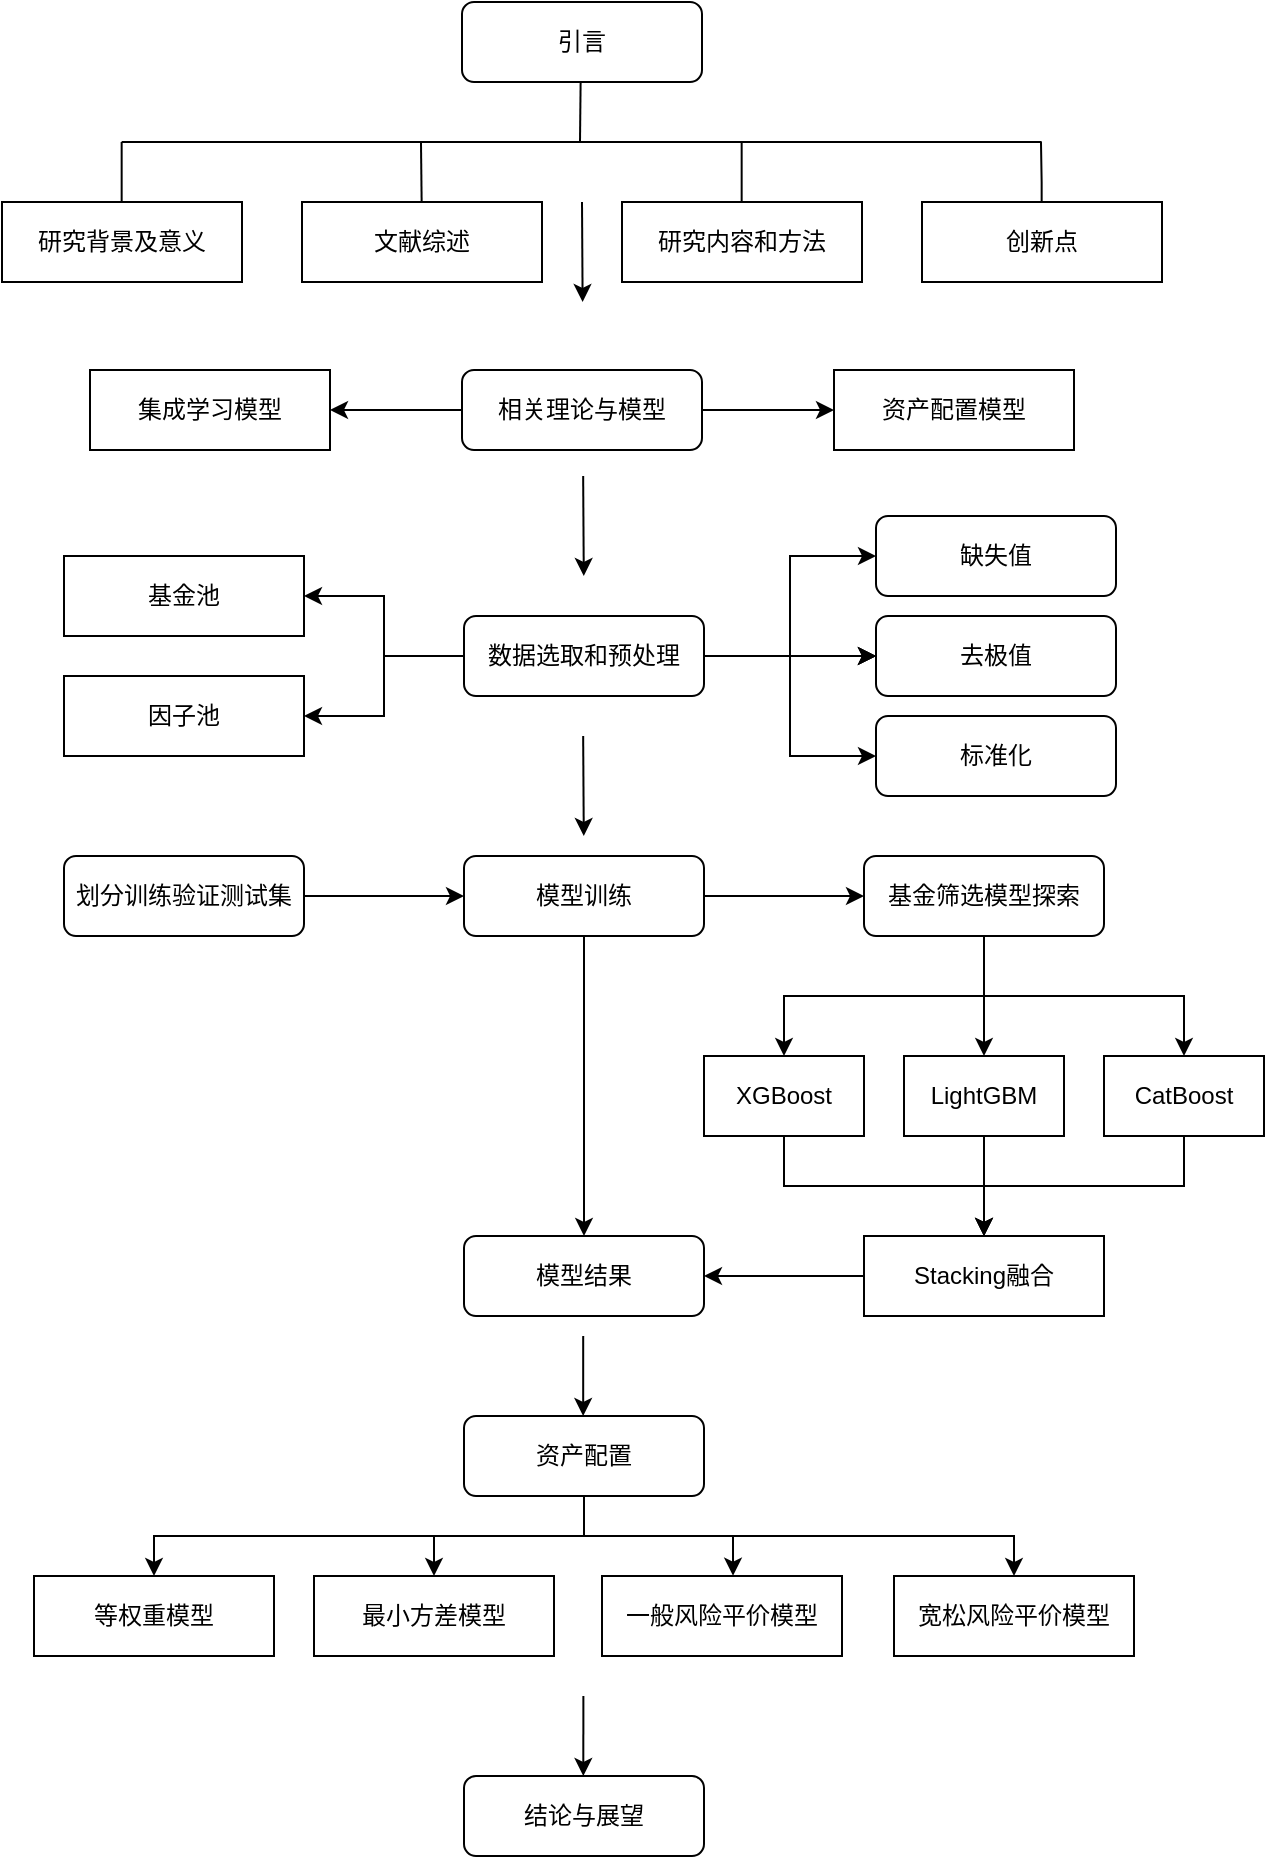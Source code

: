 <mxfile version="21.2.4" type="github">
  <diagram id="C5RBs43oDa-KdzZeNtuy" name="Page-1">
    <mxGraphModel dx="1673" dy="767" grid="0" gridSize="10" guides="1" tooltips="1" connect="1" arrows="1" fold="1" page="1" pageScale="1" pageWidth="827" pageHeight="1169" background="#ffffff" math="0" shadow="0">
      <root>
        <mxCell id="WIyWlLk6GJQsqaUBKTNV-0" />
        <mxCell id="WIyWlLk6GJQsqaUBKTNV-1" parent="WIyWlLk6GJQsqaUBKTNV-0" />
        <mxCell id="WIyWlLk6GJQsqaUBKTNV-3" value="引言" style="rounded=1;whiteSpace=wrap;html=1;fontSize=12;glass=0;strokeWidth=1;shadow=0;" parent="WIyWlLk6GJQsqaUBKTNV-1" vertex="1">
          <mxGeometry x="340" y="40" width="120" height="40" as="geometry" />
        </mxCell>
        <mxCell id="BNIHhpKnNjjMSOMKWoJB-0" value="" style="edgeStyle=orthogonalEdgeStyle;rounded=0;orthogonalLoop=1;jettySize=auto;html=1;" edge="1" parent="WIyWlLk6GJQsqaUBKTNV-1" source="WIyWlLk6GJQsqaUBKTNV-7" target="ZmgnMH66hJVNVqd5aJOY-14">
          <mxGeometry relative="1" as="geometry" />
        </mxCell>
        <mxCell id="BNIHhpKnNjjMSOMKWoJB-1" value="" style="edgeStyle=orthogonalEdgeStyle;rounded=0;orthogonalLoop=1;jettySize=auto;html=1;" edge="1" parent="WIyWlLk6GJQsqaUBKTNV-1" source="WIyWlLk6GJQsqaUBKTNV-7" target="ZmgnMH66hJVNVqd5aJOY-15">
          <mxGeometry relative="1" as="geometry" />
        </mxCell>
        <mxCell id="WIyWlLk6GJQsqaUBKTNV-7" value="相关理论与模型" style="rounded=1;whiteSpace=wrap;html=1;fontSize=12;glass=0;strokeWidth=1;shadow=0;" parent="WIyWlLk6GJQsqaUBKTNV-1" vertex="1">
          <mxGeometry x="340" y="224" width="120" height="40" as="geometry" />
        </mxCell>
        <mxCell id="ZmgnMH66hJVNVqd5aJOY-0" value="研究背景及意义" style="rounded=0;whiteSpace=wrap;html=1;" parent="WIyWlLk6GJQsqaUBKTNV-1" vertex="1">
          <mxGeometry x="110" y="140" width="120" height="40" as="geometry" />
        </mxCell>
        <mxCell id="ZmgnMH66hJVNVqd5aJOY-2" value="" style="endArrow=none;html=1;rounded=0;" parent="WIyWlLk6GJQsqaUBKTNV-1" edge="1">
          <mxGeometry width="50" height="50" relative="1" as="geometry">
            <mxPoint x="169.83" y="110" as="sourcePoint" />
            <mxPoint x="629.83" y="110" as="targetPoint" />
          </mxGeometry>
        </mxCell>
        <mxCell id="ZmgnMH66hJVNVqd5aJOY-3" value="文献综述" style="rounded=0;whiteSpace=wrap;html=1;" parent="WIyWlLk6GJQsqaUBKTNV-1" vertex="1">
          <mxGeometry x="260" y="140" width="120" height="40" as="geometry" />
        </mxCell>
        <mxCell id="ZmgnMH66hJVNVqd5aJOY-4" value="研究内容和方法" style="rounded=0;whiteSpace=wrap;html=1;" parent="WIyWlLk6GJQsqaUBKTNV-1" vertex="1">
          <mxGeometry x="420" y="140" width="120" height="40" as="geometry" />
        </mxCell>
        <mxCell id="ZmgnMH66hJVNVqd5aJOY-5" value="创新点" style="rounded=0;whiteSpace=wrap;html=1;" parent="WIyWlLk6GJQsqaUBKTNV-1" vertex="1">
          <mxGeometry x="570" y="140" width="120" height="40" as="geometry" />
        </mxCell>
        <mxCell id="ZmgnMH66hJVNVqd5aJOY-6" value="" style="endArrow=none;html=1;rounded=0;" parent="WIyWlLk6GJQsqaUBKTNV-1" edge="1">
          <mxGeometry x="1" y="292" width="50" height="50" relative="1" as="geometry">
            <mxPoint x="169.83" y="140" as="sourcePoint" />
            <mxPoint x="169.83" y="110" as="targetPoint" />
            <mxPoint x="22" y="-110" as="offset" />
          </mxGeometry>
        </mxCell>
        <mxCell id="ZmgnMH66hJVNVqd5aJOY-7" value="" style="endArrow=none;html=1;rounded=0;" parent="WIyWlLk6GJQsqaUBKTNV-1" edge="1">
          <mxGeometry x="1" y="292" width="50" height="50" relative="1" as="geometry">
            <mxPoint x="629.83" y="140" as="sourcePoint" />
            <mxPoint x="629.49" y="110" as="targetPoint" />
            <mxPoint x="22" y="-110" as="offset" />
            <Array as="points">
              <mxPoint x="629.83" y="130" />
            </Array>
          </mxGeometry>
        </mxCell>
        <mxCell id="ZmgnMH66hJVNVqd5aJOY-8" value="" style="endArrow=none;html=1;rounded=0;" parent="WIyWlLk6GJQsqaUBKTNV-1" edge="1">
          <mxGeometry x="1" y="292" width="50" height="50" relative="1" as="geometry">
            <mxPoint x="479.83" y="140" as="sourcePoint" />
            <mxPoint x="479.83" y="110" as="targetPoint" />
            <mxPoint x="22" y="-110" as="offset" />
          </mxGeometry>
        </mxCell>
        <mxCell id="ZmgnMH66hJVNVqd5aJOY-9" value="" style="endArrow=none;html=1;rounded=0;" parent="WIyWlLk6GJQsqaUBKTNV-1" edge="1">
          <mxGeometry x="1" y="292" width="50" height="50" relative="1" as="geometry">
            <mxPoint x="319.83" y="140" as="sourcePoint" />
            <mxPoint x="319.49" y="110" as="targetPoint" />
            <mxPoint x="22" y="-110" as="offset" />
          </mxGeometry>
        </mxCell>
        <mxCell id="ZmgnMH66hJVNVqd5aJOY-11" value="" style="endArrow=classic;html=1;rounded=0;" parent="WIyWlLk6GJQsqaUBKTNV-1" edge="1">
          <mxGeometry x="-1" y="10" width="50" height="50" relative="1" as="geometry">
            <mxPoint x="400" y="140" as="sourcePoint" />
            <mxPoint x="400.31" y="190" as="targetPoint" />
            <mxPoint x="-10" y="-10" as="offset" />
          </mxGeometry>
        </mxCell>
        <mxCell id="ZmgnMH66hJVNVqd5aJOY-14" value="集成学习模型" style="rounded=0;whiteSpace=wrap;html=1;" parent="WIyWlLk6GJQsqaUBKTNV-1" vertex="1">
          <mxGeometry x="154" y="224" width="120" height="40" as="geometry" />
        </mxCell>
        <mxCell id="ZmgnMH66hJVNVqd5aJOY-15" value="资产配置模型" style="rounded=0;whiteSpace=wrap;html=1;" parent="WIyWlLk6GJQsqaUBKTNV-1" vertex="1">
          <mxGeometry x="526" y="224" width="120" height="40" as="geometry" />
        </mxCell>
        <mxCell id="ZmgnMH66hJVNVqd5aJOY-23" value="" style="endArrow=none;html=1;rounded=0;" parent="WIyWlLk6GJQsqaUBKTNV-1" edge="1">
          <mxGeometry x="1" y="292" width="50" height="50" relative="1" as="geometry">
            <mxPoint x="399" y="110" as="sourcePoint" />
            <mxPoint x="399.31" y="80" as="targetPoint" />
            <mxPoint x="22" y="-110" as="offset" />
          </mxGeometry>
        </mxCell>
        <mxCell id="ZmgnMH66hJVNVqd5aJOY-25" value="" style="endArrow=classic;html=1;rounded=0;" parent="WIyWlLk6GJQsqaUBKTNV-1" edge="1">
          <mxGeometry x="-1" y="10" width="50" height="50" relative="1" as="geometry">
            <mxPoint x="400.58" y="277" as="sourcePoint" />
            <mxPoint x="400.89" y="327" as="targetPoint" />
            <mxPoint x="-10" y="-10" as="offset" />
          </mxGeometry>
        </mxCell>
        <mxCell id="TJw6pyBFqaz162V-Rn0s-0" value="" style="edgeStyle=orthogonalEdgeStyle;rounded=0;orthogonalLoop=1;jettySize=auto;html=1;" parent="WIyWlLk6GJQsqaUBKTNV-1" source="ZmgnMH66hJVNVqd5aJOY-26" target="ZmgnMH66hJVNVqd5aJOY-41" edge="1">
          <mxGeometry relative="1" as="geometry" />
        </mxCell>
        <mxCell id="TJw6pyBFqaz162V-Rn0s-2" style="edgeStyle=orthogonalEdgeStyle;rounded=0;orthogonalLoop=1;jettySize=auto;html=1;entryX=1;entryY=0.5;entryDx=0;entryDy=0;" parent="WIyWlLk6GJQsqaUBKTNV-1" source="ZmgnMH66hJVNVqd5aJOY-26" target="ZmgnMH66hJVNVqd5aJOY-42" edge="1">
          <mxGeometry relative="1" as="geometry" />
        </mxCell>
        <mxCell id="TJw6pyBFqaz162V-Rn0s-6" value="" style="edgeStyle=orthogonalEdgeStyle;rounded=0;orthogonalLoop=1;jettySize=auto;html=1;" parent="WIyWlLk6GJQsqaUBKTNV-1" source="ZmgnMH66hJVNVqd5aJOY-26" target="TJw6pyBFqaz162V-Rn0s-5" edge="1">
          <mxGeometry relative="1" as="geometry" />
        </mxCell>
        <mxCell id="TJw6pyBFqaz162V-Rn0s-8" value="" style="edgeStyle=orthogonalEdgeStyle;rounded=0;orthogonalLoop=1;jettySize=auto;html=1;" parent="WIyWlLk6GJQsqaUBKTNV-1" source="ZmgnMH66hJVNVqd5aJOY-26" target="TJw6pyBFqaz162V-Rn0s-5" edge="1">
          <mxGeometry relative="1" as="geometry" />
        </mxCell>
        <mxCell id="TJw6pyBFqaz162V-Rn0s-9" value="" style="edgeStyle=orthogonalEdgeStyle;rounded=0;orthogonalLoop=1;jettySize=auto;html=1;" parent="WIyWlLk6GJQsqaUBKTNV-1" source="ZmgnMH66hJVNVqd5aJOY-26" target="TJw6pyBFqaz162V-Rn0s-5" edge="1">
          <mxGeometry relative="1" as="geometry" />
        </mxCell>
        <mxCell id="TJw6pyBFqaz162V-Rn0s-12" style="edgeStyle=orthogonalEdgeStyle;rounded=0;orthogonalLoop=1;jettySize=auto;html=1;entryX=0;entryY=0.5;entryDx=0;entryDy=0;" parent="WIyWlLk6GJQsqaUBKTNV-1" source="ZmgnMH66hJVNVqd5aJOY-26" target="TJw6pyBFqaz162V-Rn0s-11" edge="1">
          <mxGeometry relative="1" as="geometry" />
        </mxCell>
        <mxCell id="TJw6pyBFqaz162V-Rn0s-13" style="edgeStyle=orthogonalEdgeStyle;rounded=0;orthogonalLoop=1;jettySize=auto;html=1;entryX=0;entryY=0.5;entryDx=0;entryDy=0;" parent="WIyWlLk6GJQsqaUBKTNV-1" source="ZmgnMH66hJVNVqd5aJOY-26" target="TJw6pyBFqaz162V-Rn0s-10" edge="1">
          <mxGeometry relative="1" as="geometry" />
        </mxCell>
        <mxCell id="ZmgnMH66hJVNVqd5aJOY-26" value="数据选取和预处理" style="rounded=1;whiteSpace=wrap;html=1;fontSize=12;glass=0;strokeWidth=1;shadow=0;" parent="WIyWlLk6GJQsqaUBKTNV-1" vertex="1">
          <mxGeometry x="341" y="347" width="120" height="40" as="geometry" />
        </mxCell>
        <mxCell id="ZmgnMH66hJVNVqd5aJOY-41" value="基金池" style="rounded=0;whiteSpace=wrap;html=1;" parent="WIyWlLk6GJQsqaUBKTNV-1" vertex="1">
          <mxGeometry x="141" y="317" width="120" height="40" as="geometry" />
        </mxCell>
        <mxCell id="ZmgnMH66hJVNVqd5aJOY-42" value="因子池" style="rounded=0;whiteSpace=wrap;html=1;" parent="WIyWlLk6GJQsqaUBKTNV-1" vertex="1">
          <mxGeometry x="141" y="377" width="120" height="40" as="geometry" />
        </mxCell>
        <mxCell id="TJw6pyBFqaz162V-Rn0s-27" style="edgeStyle=orthogonalEdgeStyle;rounded=0;orthogonalLoop=1;jettySize=auto;html=1;" parent="WIyWlLk6GJQsqaUBKTNV-1" source="ZmgnMH66hJVNVqd5aJOY-64" target="ZmgnMH66hJVNVqd5aJOY-79" edge="1">
          <mxGeometry relative="1" as="geometry" />
        </mxCell>
        <mxCell id="ZmgnMH66hJVNVqd5aJOY-64" value="XGBoost" style="rounded=0;whiteSpace=wrap;html=1;" parent="WIyWlLk6GJQsqaUBKTNV-1" vertex="1">
          <mxGeometry x="461" y="567" width="80" height="40" as="geometry" />
        </mxCell>
        <mxCell id="TJw6pyBFqaz162V-Rn0s-26" style="edgeStyle=orthogonalEdgeStyle;rounded=0;orthogonalLoop=1;jettySize=auto;html=1;entryX=0.5;entryY=0;entryDx=0;entryDy=0;" parent="WIyWlLk6GJQsqaUBKTNV-1" source="ZmgnMH66hJVNVqd5aJOY-65" target="ZmgnMH66hJVNVqd5aJOY-79" edge="1">
          <mxGeometry relative="1" as="geometry" />
        </mxCell>
        <mxCell id="ZmgnMH66hJVNVqd5aJOY-65" value="LightGBM" style="rounded=0;whiteSpace=wrap;html=1;" parent="WIyWlLk6GJQsqaUBKTNV-1" vertex="1">
          <mxGeometry x="561" y="567" width="80" height="40" as="geometry" />
        </mxCell>
        <mxCell id="TJw6pyBFqaz162V-Rn0s-29" style="edgeStyle=orthogonalEdgeStyle;rounded=0;orthogonalLoop=1;jettySize=auto;html=1;entryX=0.5;entryY=0;entryDx=0;entryDy=0;" parent="WIyWlLk6GJQsqaUBKTNV-1" source="ZmgnMH66hJVNVqd5aJOY-69" target="ZmgnMH66hJVNVqd5aJOY-79" edge="1">
          <mxGeometry relative="1" as="geometry" />
        </mxCell>
        <mxCell id="ZmgnMH66hJVNVqd5aJOY-69" value="CatBoost" style="rounded=0;whiteSpace=wrap;html=1;" parent="WIyWlLk6GJQsqaUBKTNV-1" vertex="1">
          <mxGeometry x="661" y="567" width="80" height="40" as="geometry" />
        </mxCell>
        <mxCell id="TJw6pyBFqaz162V-Rn0s-32" style="edgeStyle=orthogonalEdgeStyle;rounded=0;orthogonalLoop=1;jettySize=auto;html=1;entryX=1;entryY=0.5;entryDx=0;entryDy=0;" parent="WIyWlLk6GJQsqaUBKTNV-1" source="ZmgnMH66hJVNVqd5aJOY-79" target="TJw6pyBFqaz162V-Rn0s-30" edge="1">
          <mxGeometry relative="1" as="geometry" />
        </mxCell>
        <mxCell id="ZmgnMH66hJVNVqd5aJOY-79" value="Stacking融合" style="rounded=0;whiteSpace=wrap;html=1;" parent="WIyWlLk6GJQsqaUBKTNV-1" vertex="1">
          <mxGeometry x="541" y="657" width="120" height="40" as="geometry" />
        </mxCell>
        <mxCell id="ZmgnMH66hJVNVqd5aJOY-83" value="等权重模型" style="rounded=0;whiteSpace=wrap;html=1;" parent="WIyWlLk6GJQsqaUBKTNV-1" vertex="1">
          <mxGeometry x="126" y="827" width="120" height="40" as="geometry" />
        </mxCell>
        <mxCell id="ZmgnMH66hJVNVqd5aJOY-84" value="最小方差模型" style="rounded=0;whiteSpace=wrap;html=1;" parent="WIyWlLk6GJQsqaUBKTNV-1" vertex="1">
          <mxGeometry x="266" y="827" width="120" height="40" as="geometry" />
        </mxCell>
        <mxCell id="ZmgnMH66hJVNVqd5aJOY-87" value="一般风险平价模型" style="rounded=0;whiteSpace=wrap;html=1;" parent="WIyWlLk6GJQsqaUBKTNV-1" vertex="1">
          <mxGeometry x="410" y="827" width="120" height="40" as="geometry" />
        </mxCell>
        <mxCell id="ZmgnMH66hJVNVqd5aJOY-93" value="" style="endArrow=classic;html=1;rounded=0;" parent="WIyWlLk6GJQsqaUBKTNV-1" edge="1">
          <mxGeometry x="-1" y="10" width="50" height="50" relative="1" as="geometry">
            <mxPoint x="400.69" y="887" as="sourcePoint" />
            <mxPoint x="400.66" y="927" as="targetPoint" />
            <mxPoint x="-10" y="-10" as="offset" />
          </mxGeometry>
        </mxCell>
        <mxCell id="ZmgnMH66hJVNVqd5aJOY-94" value="结论与展望" style="rounded=1;whiteSpace=wrap;html=1;fontSize=12;glass=0;strokeWidth=1;shadow=0;" parent="WIyWlLk6GJQsqaUBKTNV-1" vertex="1">
          <mxGeometry x="341" y="927" width="120" height="40" as="geometry" />
        </mxCell>
        <mxCell id="TJw6pyBFqaz162V-Rn0s-5" value="去极值" style="rounded=1;whiteSpace=wrap;html=1;fontSize=12;glass=0;strokeWidth=1;shadow=0;" parent="WIyWlLk6GJQsqaUBKTNV-1" vertex="1">
          <mxGeometry x="547" y="347" width="120" height="40" as="geometry" />
        </mxCell>
        <mxCell id="TJw6pyBFqaz162V-Rn0s-10" value="缺失值" style="rounded=1;whiteSpace=wrap;html=1;fontSize=12;glass=0;strokeWidth=1;shadow=0;" parent="WIyWlLk6GJQsqaUBKTNV-1" vertex="1">
          <mxGeometry x="547" y="297" width="120" height="40" as="geometry" />
        </mxCell>
        <mxCell id="TJw6pyBFqaz162V-Rn0s-11" value="标准化" style="rounded=1;whiteSpace=wrap;html=1;fontSize=12;glass=0;strokeWidth=1;shadow=0;" parent="WIyWlLk6GJQsqaUBKTNV-1" vertex="1">
          <mxGeometry x="547" y="397" width="120" height="40" as="geometry" />
        </mxCell>
        <mxCell id="TJw6pyBFqaz162V-Rn0s-14" value="" style="endArrow=classic;html=1;rounded=0;" parent="WIyWlLk6GJQsqaUBKTNV-1" edge="1">
          <mxGeometry x="-1" y="10" width="50" height="50" relative="1" as="geometry">
            <mxPoint x="400.58" y="407.0" as="sourcePoint" />
            <mxPoint x="400.89" y="457.0" as="targetPoint" />
            <mxPoint x="-10" y="-10" as="offset" />
          </mxGeometry>
        </mxCell>
        <mxCell id="TJw6pyBFqaz162V-Rn0s-21" value="" style="edgeStyle=orthogonalEdgeStyle;rounded=0;orthogonalLoop=1;jettySize=auto;html=1;" parent="WIyWlLk6GJQsqaUBKTNV-1" source="TJw6pyBFqaz162V-Rn0s-15" target="TJw6pyBFqaz162V-Rn0s-20" edge="1">
          <mxGeometry relative="1" as="geometry" />
        </mxCell>
        <mxCell id="TJw6pyBFqaz162V-Rn0s-31" value="" style="edgeStyle=orthogonalEdgeStyle;rounded=0;orthogonalLoop=1;jettySize=auto;html=1;exitX=0.5;exitY=1;exitDx=0;exitDy=0;" parent="WIyWlLk6GJQsqaUBKTNV-1" source="TJw6pyBFqaz162V-Rn0s-15" target="TJw6pyBFqaz162V-Rn0s-30" edge="1">
          <mxGeometry relative="1" as="geometry">
            <mxPoint x="401" y="617" as="sourcePoint" />
          </mxGeometry>
        </mxCell>
        <mxCell id="TJw6pyBFqaz162V-Rn0s-15" value="模型训练" style="rounded=1;whiteSpace=wrap;html=1;fontSize=12;glass=0;strokeWidth=1;shadow=0;" parent="WIyWlLk6GJQsqaUBKTNV-1" vertex="1">
          <mxGeometry x="341" y="467" width="120" height="40" as="geometry" />
        </mxCell>
        <mxCell id="TJw6pyBFqaz162V-Rn0s-19" style="edgeStyle=orthogonalEdgeStyle;rounded=0;orthogonalLoop=1;jettySize=auto;html=1;entryX=0;entryY=0.5;entryDx=0;entryDy=0;" parent="WIyWlLk6GJQsqaUBKTNV-1" source="TJw6pyBFqaz162V-Rn0s-17" target="TJw6pyBFqaz162V-Rn0s-15" edge="1">
          <mxGeometry relative="1" as="geometry" />
        </mxCell>
        <mxCell id="TJw6pyBFqaz162V-Rn0s-17" value="划分训练验证测试集" style="rounded=1;whiteSpace=wrap;html=1;fontSize=12;glass=0;strokeWidth=1;shadow=0;" parent="WIyWlLk6GJQsqaUBKTNV-1" vertex="1">
          <mxGeometry x="141" y="467" width="120" height="40" as="geometry" />
        </mxCell>
        <mxCell id="TJw6pyBFqaz162V-Rn0s-23" style="edgeStyle=orthogonalEdgeStyle;rounded=0;orthogonalLoop=1;jettySize=auto;html=1;entryX=0.5;entryY=0;entryDx=0;entryDy=0;" parent="WIyWlLk6GJQsqaUBKTNV-1" source="TJw6pyBFqaz162V-Rn0s-20" target="ZmgnMH66hJVNVqd5aJOY-64" edge="1">
          <mxGeometry relative="1" as="geometry" />
        </mxCell>
        <mxCell id="TJw6pyBFqaz162V-Rn0s-24" style="edgeStyle=orthogonalEdgeStyle;rounded=0;orthogonalLoop=1;jettySize=auto;html=1;entryX=0.5;entryY=0;entryDx=0;entryDy=0;" parent="WIyWlLk6GJQsqaUBKTNV-1" source="TJw6pyBFqaz162V-Rn0s-20" target="ZmgnMH66hJVNVqd5aJOY-65" edge="1">
          <mxGeometry relative="1" as="geometry" />
        </mxCell>
        <mxCell id="TJw6pyBFqaz162V-Rn0s-25" style="edgeStyle=orthogonalEdgeStyle;rounded=0;orthogonalLoop=1;jettySize=auto;html=1;" parent="WIyWlLk6GJQsqaUBKTNV-1" source="TJw6pyBFqaz162V-Rn0s-20" target="ZmgnMH66hJVNVqd5aJOY-69" edge="1">
          <mxGeometry relative="1" as="geometry" />
        </mxCell>
        <mxCell id="TJw6pyBFqaz162V-Rn0s-20" value="基金筛选模型探索" style="rounded=1;whiteSpace=wrap;html=1;fontSize=12;glass=0;strokeWidth=1;shadow=0;" parent="WIyWlLk6GJQsqaUBKTNV-1" vertex="1">
          <mxGeometry x="541" y="467" width="120" height="40" as="geometry" />
        </mxCell>
        <mxCell id="TJw6pyBFqaz162V-Rn0s-30" value="模型结果" style="rounded=1;whiteSpace=wrap;html=1;fontSize=12;glass=0;strokeWidth=1;shadow=0;" parent="WIyWlLk6GJQsqaUBKTNV-1" vertex="1">
          <mxGeometry x="341" y="657" width="120" height="40" as="geometry" />
        </mxCell>
        <mxCell id="O4lqq_Y1zjhjHK8RU5Rt-7" style="edgeStyle=orthogonalEdgeStyle;rounded=0;orthogonalLoop=1;jettySize=auto;html=1;exitX=0.5;exitY=1;exitDx=0;exitDy=0;" parent="WIyWlLk6GJQsqaUBKTNV-1" source="TJw6pyBFqaz162V-Rn0s-34" target="ZmgnMH66hJVNVqd5aJOY-83" edge="1">
          <mxGeometry relative="1" as="geometry" />
        </mxCell>
        <mxCell id="O4lqq_Y1zjhjHK8RU5Rt-8" style="edgeStyle=orthogonalEdgeStyle;rounded=0;orthogonalLoop=1;jettySize=auto;html=1;" parent="WIyWlLk6GJQsqaUBKTNV-1" source="TJw6pyBFqaz162V-Rn0s-34" target="ZmgnMH66hJVNVqd5aJOY-84" edge="1">
          <mxGeometry relative="1" as="geometry" />
        </mxCell>
        <mxCell id="O4lqq_Y1zjhjHK8RU5Rt-9" style="edgeStyle=orthogonalEdgeStyle;rounded=0;orthogonalLoop=1;jettySize=auto;html=1;entryX=0.546;entryY=-0.004;entryDx=0;entryDy=0;entryPerimeter=0;" parent="WIyWlLk6GJQsqaUBKTNV-1" source="TJw6pyBFqaz162V-Rn0s-34" target="ZmgnMH66hJVNVqd5aJOY-87" edge="1">
          <mxGeometry relative="1" as="geometry" />
        </mxCell>
        <mxCell id="O4lqq_Y1zjhjHK8RU5Rt-10" style="edgeStyle=orthogonalEdgeStyle;rounded=0;orthogonalLoop=1;jettySize=auto;html=1;" parent="WIyWlLk6GJQsqaUBKTNV-1" source="TJw6pyBFqaz162V-Rn0s-34" target="O4lqq_Y1zjhjHK8RU5Rt-0" edge="1">
          <mxGeometry relative="1" as="geometry">
            <Array as="points">
              <mxPoint x="401" y="807" />
              <mxPoint x="616" y="807" />
            </Array>
          </mxGeometry>
        </mxCell>
        <mxCell id="TJw6pyBFqaz162V-Rn0s-34" value="资产配置" style="rounded=1;whiteSpace=wrap;html=1;fontSize=12;glass=0;strokeWidth=1;shadow=0;" parent="WIyWlLk6GJQsqaUBKTNV-1" vertex="1">
          <mxGeometry x="341" y="747" width="120" height="40" as="geometry" />
        </mxCell>
        <mxCell id="TJw6pyBFqaz162V-Rn0s-39" value="" style="endArrow=classic;html=1;rounded=0;" parent="WIyWlLk6GJQsqaUBKTNV-1" edge="1">
          <mxGeometry x="-1" y="10" width="50" height="50" relative="1" as="geometry">
            <mxPoint x="400.61" y="707" as="sourcePoint" />
            <mxPoint x="400.58" y="747" as="targetPoint" />
            <mxPoint x="-10" y="-10" as="offset" />
          </mxGeometry>
        </mxCell>
        <mxCell id="O4lqq_Y1zjhjHK8RU5Rt-0" value="宽松风险平价模型" style="rounded=0;whiteSpace=wrap;html=1;" parent="WIyWlLk6GJQsqaUBKTNV-1" vertex="1">
          <mxGeometry x="556" y="827" width="120" height="40" as="geometry" />
        </mxCell>
      </root>
    </mxGraphModel>
  </diagram>
</mxfile>
